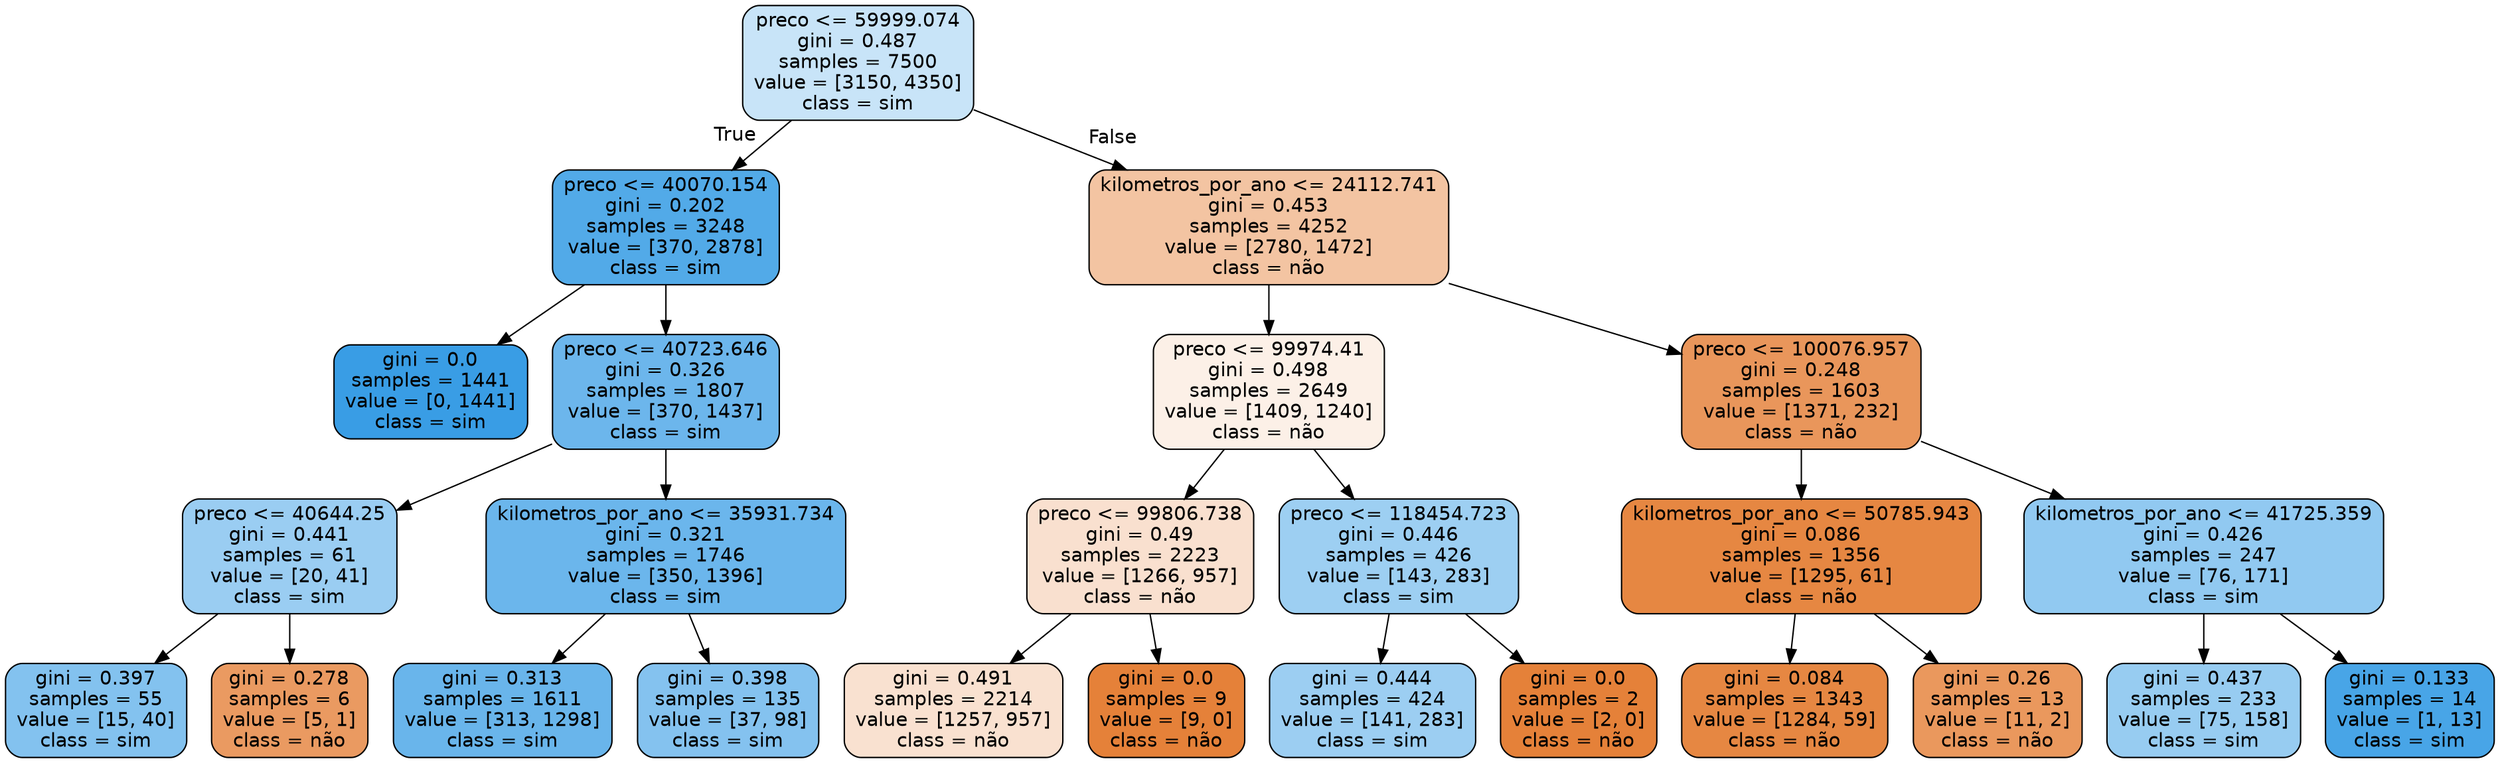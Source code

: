digraph Tree {
node [shape=box, style="filled, rounded", color="black", fontname=helvetica] ;
edge [fontname=helvetica] ;
0 [label="preco <= 59999.074\ngini = 0.487\nsamples = 7500\nvalue = [3150, 4350]\nclass = sim", fillcolor="#c8e4f8"] ;
1 [label="preco <= 40070.154\ngini = 0.202\nsamples = 3248\nvalue = [370, 2878]\nclass = sim", fillcolor="#52aae8"] ;
0 -> 1 [labeldistance=2.5, labelangle=45, headlabel="True"] ;
2 [label="gini = 0.0\nsamples = 1441\nvalue = [0, 1441]\nclass = sim", fillcolor="#399de5"] ;
1 -> 2 ;
3 [label="preco <= 40723.646\ngini = 0.326\nsamples = 1807\nvalue = [370, 1437]\nclass = sim", fillcolor="#6cb6ec"] ;
1 -> 3 ;
4 [label="preco <= 40644.25\ngini = 0.441\nsamples = 61\nvalue = [20, 41]\nclass = sim", fillcolor="#9acdf2"] ;
3 -> 4 ;
5 [label="gini = 0.397\nsamples = 55\nvalue = [15, 40]\nclass = sim", fillcolor="#83c2ef"] ;
4 -> 5 ;
6 [label="gini = 0.278\nsamples = 6\nvalue = [5, 1]\nclass = não", fillcolor="#ea9a61"] ;
4 -> 6 ;
7 [label="kilometros_por_ano <= 35931.734\ngini = 0.321\nsamples = 1746\nvalue = [350, 1396]\nclass = sim", fillcolor="#6bb6ec"] ;
3 -> 7 ;
8 [label="gini = 0.313\nsamples = 1611\nvalue = [313, 1298]\nclass = sim", fillcolor="#69b5eb"] ;
7 -> 8 ;
9 [label="gini = 0.398\nsamples = 135\nvalue = [37, 98]\nclass = sim", fillcolor="#84c2ef"] ;
7 -> 9 ;
10 [label="kilometros_por_ano <= 24112.741\ngini = 0.453\nsamples = 4252\nvalue = [2780, 1472]\nclass = não", fillcolor="#f3c4a2"] ;
0 -> 10 [labeldistance=2.5, labelangle=-45, headlabel="False"] ;
11 [label="preco <= 99974.41\ngini = 0.498\nsamples = 2649\nvalue = [1409, 1240]\nclass = não", fillcolor="#fcf0e7"] ;
10 -> 11 ;
12 [label="preco <= 99806.738\ngini = 0.49\nsamples = 2223\nvalue = [1266, 957]\nclass = não", fillcolor="#f9e0cf"] ;
11 -> 12 ;
13 [label="gini = 0.491\nsamples = 2214\nvalue = [1257, 957]\nclass = não", fillcolor="#f9e1d0"] ;
12 -> 13 ;
14 [label="gini = 0.0\nsamples = 9\nvalue = [9, 0]\nclass = não", fillcolor="#e58139"] ;
12 -> 14 ;
15 [label="preco <= 118454.723\ngini = 0.446\nsamples = 426\nvalue = [143, 283]\nclass = sim", fillcolor="#9dcff2"] ;
11 -> 15 ;
16 [label="gini = 0.444\nsamples = 424\nvalue = [141, 283]\nclass = sim", fillcolor="#9ccef2"] ;
15 -> 16 ;
17 [label="gini = 0.0\nsamples = 2\nvalue = [2, 0]\nclass = não", fillcolor="#e58139"] ;
15 -> 17 ;
18 [label="preco <= 100076.957\ngini = 0.248\nsamples = 1603\nvalue = [1371, 232]\nclass = não", fillcolor="#e9965b"] ;
10 -> 18 ;
19 [label="kilometros_por_ano <= 50785.943\ngini = 0.086\nsamples = 1356\nvalue = [1295, 61]\nclass = não", fillcolor="#e68742"] ;
18 -> 19 ;
20 [label="gini = 0.084\nsamples = 1343\nvalue = [1284, 59]\nclass = não", fillcolor="#e68742"] ;
19 -> 20 ;
21 [label="gini = 0.26\nsamples = 13\nvalue = [11, 2]\nclass = não", fillcolor="#ea985d"] ;
19 -> 21 ;
22 [label="kilometros_por_ano <= 41725.359\ngini = 0.426\nsamples = 247\nvalue = [76, 171]\nclass = sim", fillcolor="#91c9f1"] ;
18 -> 22 ;
23 [label="gini = 0.437\nsamples = 233\nvalue = [75, 158]\nclass = sim", fillcolor="#97ccf1"] ;
22 -> 23 ;
24 [label="gini = 0.133\nsamples = 14\nvalue = [1, 13]\nclass = sim", fillcolor="#48a5e7"] ;
22 -> 24 ;
}
